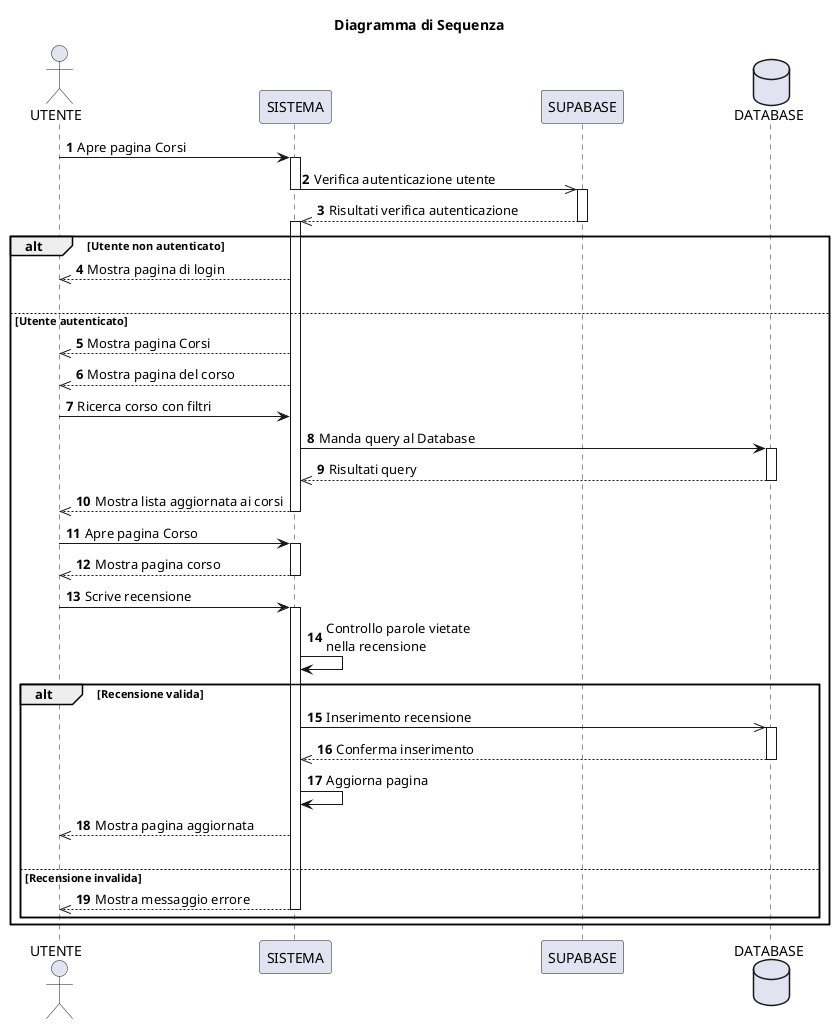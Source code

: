 @startuml SequenceDiagram
title Diagramma di Sequenza

skinparam ParticipantPadding 100

actor UTENTE as Utente
participant SISTEMA as Sistema
participant SUPABASE as Supabase

database DATABASE as Database
autonumber 1

Utente -> Sistema: Apre pagina Corsi
activate Sistema
Sistema ->> Supabase: Verifica autenticazione utente
deactivate Sistema
activate Supabase
Supabase -->> Sistema: Risultati verifica autenticazione 
deactivate Supabase
activate Sistema
alt Utente non autenticato
    Sistema -->> Utente: Mostra pagina di login
    |||
else Utente autenticato
    Sistema -->> Utente: Mostra pagina Corsi

    Sistema -->> Utente: Mostra pagina del corso
    Utente -> Sistema: Ricerca corso con filtri
    Sistema -> Database: Manda query al Database
    activate Database
    Database -->> Sistema: Risultati query
    deactivate Database
    Sistema -->> Utente: Mostra lista aggiornata ai corsi
    deactivate Sistema
    
    Utente -> Sistema: Apre pagina Corso
    activate Sistema
    Sistema -->> Utente: Mostra pagina corso
    deactivate Sistema

    Utente -> Sistema: Scrive recensione
    activate Sistema
    Sistema -> Sistema: Controllo parole vietate\nnella recensione
    alt Recensione valida
        Sistema ->> Database: Inserimento recensione 
        activate Database
        Database -->> Sistema: Conferma inserimento 
        deactivate Database
        Sistema -> Sistema: Aggiorna pagina
        Sistema -->> Utente: Mostra pagina aggiornata
        |||
    else Recensione invalida
        Sistema -->> Utente: Mostra messaggio errore
    
    deactivate Sistema
    end
end
@enduml
